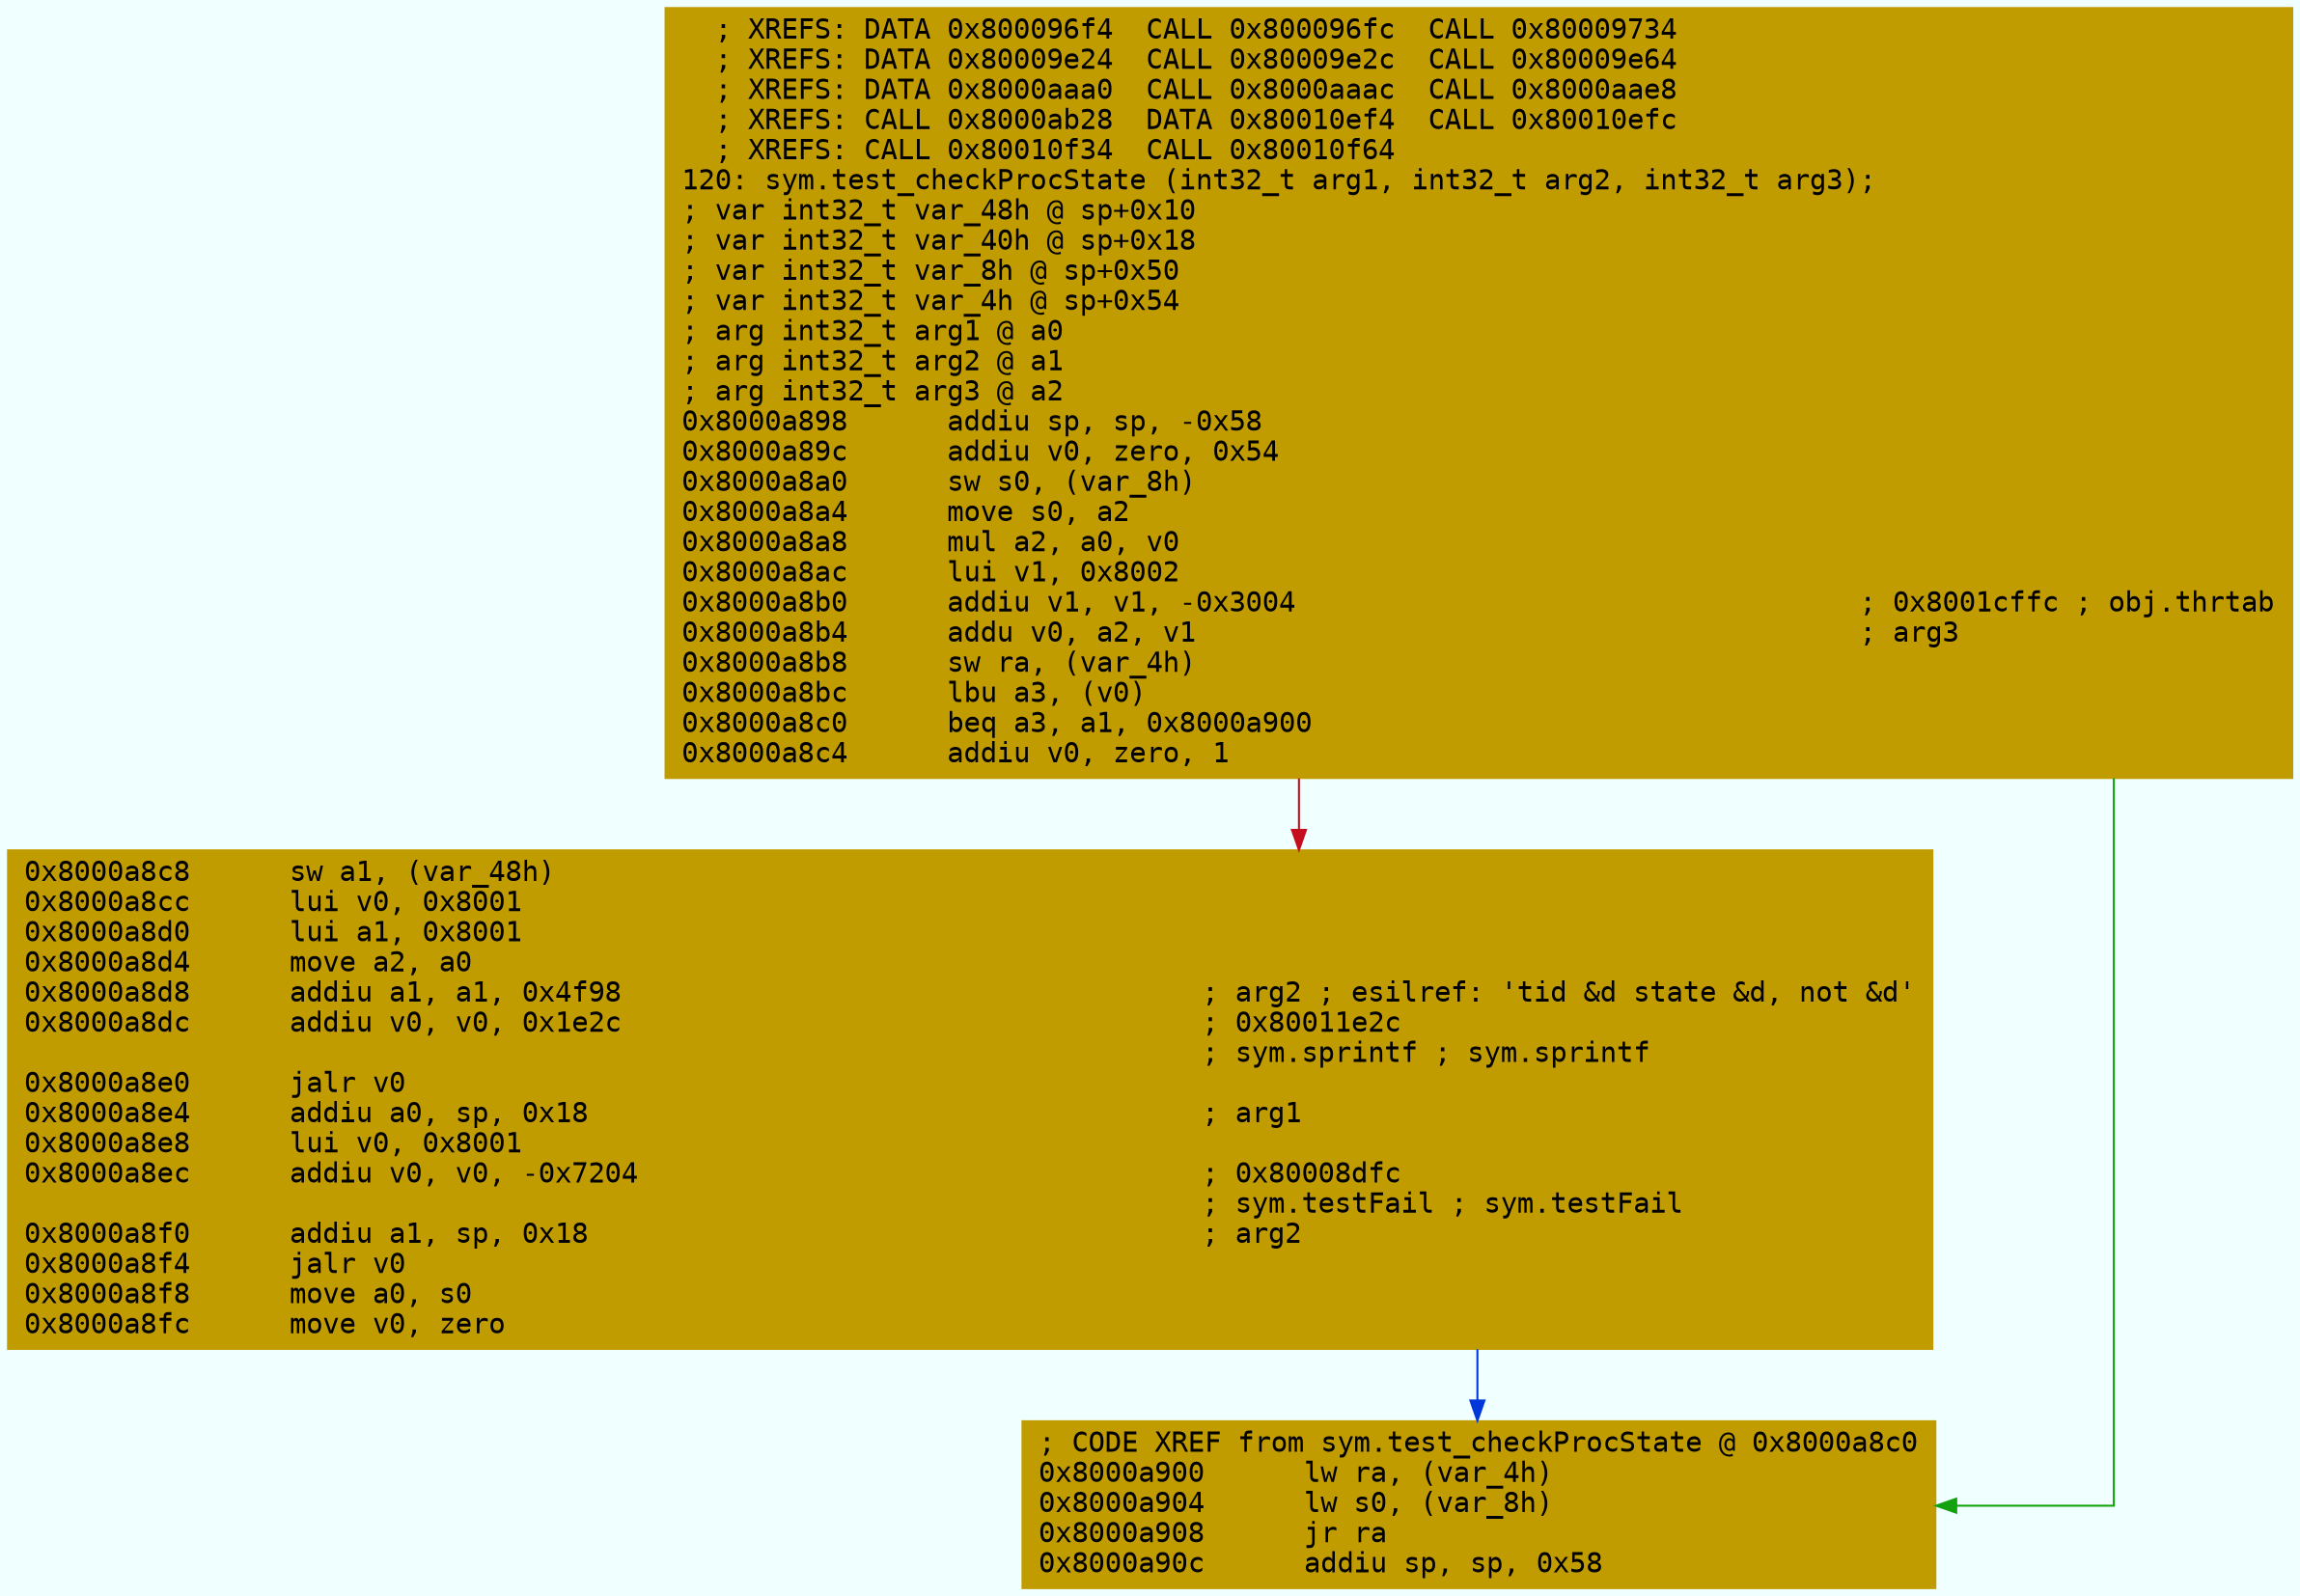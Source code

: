 digraph code {
	graph [bgcolor=azure fontsize=8 fontname="Courier" splines="ortho"];
	node [fillcolor=gray style=filled shape=box];
	edge [arrowhead="normal"];
	"0x8000a898" [URL="sym.test_checkProcState/0x8000a898", fillcolor="#c19c00",color="#c19c00", fontname="Courier",label="  ; XREFS: DATA 0x800096f4  CALL 0x800096fc  CALL 0x80009734  \l  ; XREFS: DATA 0x80009e24  CALL 0x80009e2c  CALL 0x80009e64  \l  ; XREFS: DATA 0x8000aaa0  CALL 0x8000aaac  CALL 0x8000aae8  \l  ; XREFS: CALL 0x8000ab28  DATA 0x80010ef4  CALL 0x80010efc  \l  ; XREFS: CALL 0x80010f34  CALL 0x80010f64  \l120: sym.test_checkProcState (int32_t arg1, int32_t arg2, int32_t arg3);\l; var int32_t var_48h @ sp+0x10\l; var int32_t var_40h @ sp+0x18\l; var int32_t var_8h @ sp+0x50\l; var int32_t var_4h @ sp+0x54\l; arg int32_t arg1 @ a0\l; arg int32_t arg2 @ a1\l; arg int32_t arg3 @ a2\l0x8000a898      addiu sp, sp, -0x58\l0x8000a89c      addiu v0, zero, 0x54\l0x8000a8a0      sw s0, (var_8h)\l0x8000a8a4      move s0, a2\l0x8000a8a8      mul a2, a0, v0\l0x8000a8ac      lui v1, 0x8002\l0x8000a8b0      addiu v1, v1, -0x3004                                  ; 0x8001cffc ; obj.thrtab\l0x8000a8b4      addu v0, a2, v1                                        ; arg3\l0x8000a8b8      sw ra, (var_4h)\l0x8000a8bc      lbu a3, (v0)\l0x8000a8c0      beq a3, a1, 0x8000a900\l0x8000a8c4      addiu v0, zero, 1\l"]
	"0x8000a8c8" [URL="sym.test_checkProcState/0x8000a8c8", fillcolor="#c19c00",color="#c19c00", fontname="Courier",label="0x8000a8c8      sw a1, (var_48h)\l0x8000a8cc      lui v0, 0x8001\l0x8000a8d0      lui a1, 0x8001\l0x8000a8d4      move a2, a0\l0x8000a8d8      addiu a1, a1, 0x4f98                                   ; arg2 ; esilref: 'tid &d state &d, not &d'\l0x8000a8dc      addiu v0, v0, 0x1e2c                                   ; 0x80011e2c\l                                                                       ; sym.sprintf ; sym.sprintf\l0x8000a8e0      jalr v0\l0x8000a8e4      addiu a0, sp, 0x18                                     ; arg1\l0x8000a8e8      lui v0, 0x8001\l0x8000a8ec      addiu v0, v0, -0x7204                                  ; 0x80008dfc\l                                                                       ; sym.testFail ; sym.testFail\l0x8000a8f0      addiu a1, sp, 0x18                                     ; arg2\l0x8000a8f4      jalr v0\l0x8000a8f8      move a0, s0\l0x8000a8fc      move v0, zero\l"]
	"0x8000a900" [URL="sym.test_checkProcState/0x8000a900", fillcolor="#c19c00",color="#c19c00", fontname="Courier",label="; CODE XREF from sym.test_checkProcState @ 0x8000a8c0\l0x8000a900      lw ra, (var_4h)\l0x8000a904      lw s0, (var_8h)\l0x8000a908      jr ra\l0x8000a90c      addiu sp, sp, 0x58\l"]
        "0x8000a898" -> "0x8000a900" [color="#13a10e"];
        "0x8000a898" -> "0x8000a8c8" [color="#c50f1f"];
        "0x8000a8c8" -> "0x8000a900" [color="#0037da"];
}

